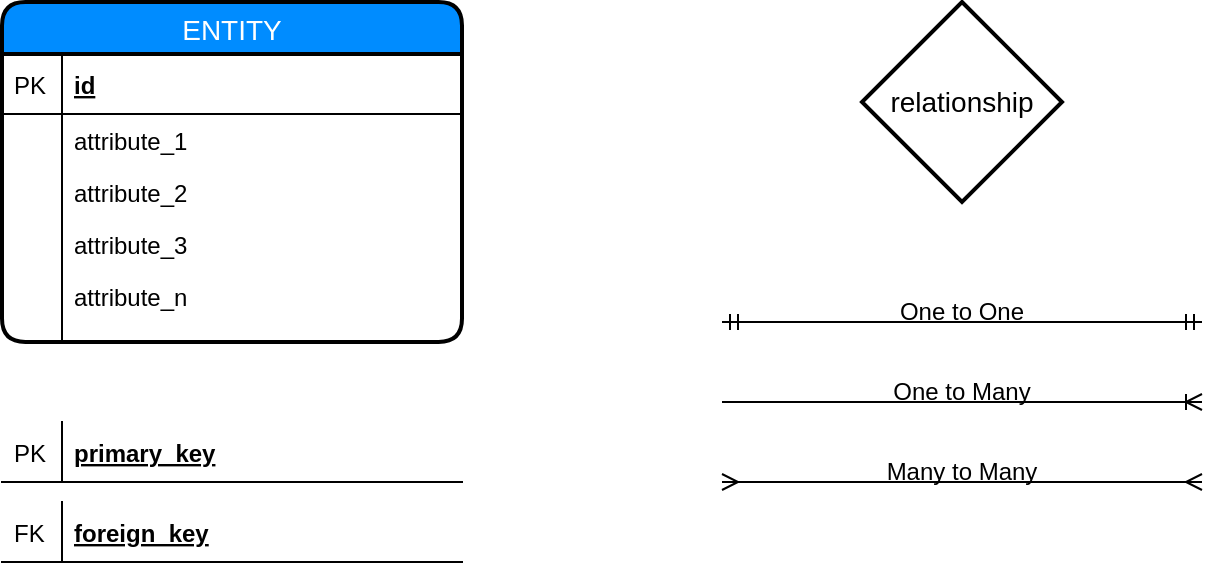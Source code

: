 <mxfile version="16.4.8" type="google" pages="2"><diagram id="fiSXV-B6ihnKqb4kglZ1" name="Legend"><mxGraphModel dx="981" dy="554" grid="1" gridSize="10" guides="1" tooltips="1" connect="1" arrows="1" fold="1" page="1" pageScale="1" pageWidth="2000" pageHeight="2000" math="0" shadow="0"><root><mxCell id="-yZnMiQ66UgBgqgXmyjv-0"/><mxCell id="-yZnMiQ66UgBgqgXmyjv-1" parent="-yZnMiQ66UgBgqgXmyjv-0"/><mxCell id="-yZnMiQ66UgBgqgXmyjv-2" value="ENTITY" style="swimlane;fontStyle=0;childLayout=stackLayout;horizontal=1;startSize=26;fillColor=#008CFF;horizontalStack=0;resizeParent=1;resizeParentMax=0;resizeLast=0;collapsible=1;marginBottom=0;swimlaneFillColor=#ffffff;align=center;fontSize=14;strokeColor=#000000;gradientColor=none;strokeWidth=2;rounded=1;fontColor=#FFFFFF;" vertex="1" parent="-yZnMiQ66UgBgqgXmyjv-1"><mxGeometry x="80" y="80" width="230" height="170" as="geometry"/></mxCell><mxCell id="-yZnMiQ66UgBgqgXmyjv-3" value="id" style="shape=partialRectangle;top=0;left=0;right=0;bottom=1;align=left;verticalAlign=middle;fillColor=none;spacingLeft=34;spacingRight=4;overflow=hidden;rotatable=0;points=[[0,0.5],[1,0.5]];portConstraint=eastwest;dropTarget=0;fontStyle=5;fontSize=12;" vertex="1" parent="-yZnMiQ66UgBgqgXmyjv-2"><mxGeometry y="26" width="230" height="30" as="geometry"/></mxCell><mxCell id="-yZnMiQ66UgBgqgXmyjv-4" value="PK" style="shape=partialRectangle;top=0;left=0;bottom=0;fillColor=none;align=left;verticalAlign=middle;spacingLeft=4;spacingRight=4;overflow=hidden;rotatable=0;points=[];portConstraint=eastwest;part=1;fontSize=12;" vertex="1" connectable="0" parent="-yZnMiQ66UgBgqgXmyjv-3"><mxGeometry width="30" height="30" as="geometry"/></mxCell><mxCell id="-yZnMiQ66UgBgqgXmyjv-5" value="attribute_1" style="shape=partialRectangle;top=0;left=0;right=0;bottom=0;align=left;verticalAlign=top;fillColor=none;spacingLeft=34;spacingRight=4;overflow=hidden;rotatable=0;points=[[0,0.5],[1,0.5]];portConstraint=eastwest;dropTarget=0;fontSize=12;" vertex="1" parent="-yZnMiQ66UgBgqgXmyjv-2"><mxGeometry y="56" width="230" height="26" as="geometry"/></mxCell><mxCell id="-yZnMiQ66UgBgqgXmyjv-6" value="" style="shape=partialRectangle;top=0;left=0;bottom=0;fillColor=none;align=left;verticalAlign=top;spacingLeft=4;spacingRight=4;overflow=hidden;rotatable=0;points=[];portConstraint=eastwest;part=1;fontSize=12;" vertex="1" connectable="0" parent="-yZnMiQ66UgBgqgXmyjv-5"><mxGeometry width="30" height="26" as="geometry"/></mxCell><mxCell id="-yZnMiQ66UgBgqgXmyjv-7" value="attribute_2" style="shape=partialRectangle;top=0;left=0;right=0;bottom=0;align=left;verticalAlign=top;fillColor=none;spacingLeft=34;spacingRight=4;overflow=hidden;rotatable=0;points=[[0,0.5],[1,0.5]];portConstraint=eastwest;dropTarget=0;fontSize=12;" vertex="1" parent="-yZnMiQ66UgBgqgXmyjv-2"><mxGeometry y="82" width="230" height="26" as="geometry"/></mxCell><mxCell id="-yZnMiQ66UgBgqgXmyjv-8" value="" style="shape=partialRectangle;top=0;left=0;bottom=0;fillColor=none;align=left;verticalAlign=top;spacingLeft=4;spacingRight=4;overflow=hidden;rotatable=0;points=[];portConstraint=eastwest;part=1;fontSize=12;" vertex="1" connectable="0" parent="-yZnMiQ66UgBgqgXmyjv-7"><mxGeometry width="30" height="26" as="geometry"/></mxCell><mxCell id="-yZnMiQ66UgBgqgXmyjv-9" value="attribute_3" style="shape=partialRectangle;top=0;left=0;right=0;bottom=0;align=left;verticalAlign=top;fillColor=none;spacingLeft=34;spacingRight=4;overflow=hidden;rotatable=0;points=[[0,0.5],[1,0.5]];portConstraint=eastwest;dropTarget=0;fontSize=12;" vertex="1" parent="-yZnMiQ66UgBgqgXmyjv-2"><mxGeometry y="108" width="230" height="26" as="geometry"/></mxCell><mxCell id="-yZnMiQ66UgBgqgXmyjv-10" value="" style="shape=partialRectangle;top=0;left=0;bottom=0;fillColor=none;align=left;verticalAlign=top;spacingLeft=4;spacingRight=4;overflow=hidden;rotatable=0;points=[];portConstraint=eastwest;part=1;fontSize=12;" vertex="1" connectable="0" parent="-yZnMiQ66UgBgqgXmyjv-9"><mxGeometry width="30" height="26" as="geometry"/></mxCell><mxCell id="-yZnMiQ66UgBgqgXmyjv-21" value="attribute_n" style="shape=partialRectangle;top=0;left=0;right=0;bottom=0;align=left;verticalAlign=top;fillColor=none;spacingLeft=34;spacingRight=4;overflow=hidden;rotatable=0;points=[[0,0.5],[1,0.5]];portConstraint=eastwest;dropTarget=0;fontSize=12;" vertex="1" parent="-yZnMiQ66UgBgqgXmyjv-2"><mxGeometry y="134" width="230" height="26" as="geometry"/></mxCell><mxCell id="-yZnMiQ66UgBgqgXmyjv-22" value="" style="shape=partialRectangle;top=0;left=0;bottom=0;fillColor=none;align=left;verticalAlign=top;spacingLeft=4;spacingRight=4;overflow=hidden;rotatable=0;points=[];portConstraint=eastwest;part=1;fontSize=12;" vertex="1" connectable="0" parent="-yZnMiQ66UgBgqgXmyjv-21"><mxGeometry width="30" height="26" as="geometry"/></mxCell><mxCell id="-yZnMiQ66UgBgqgXmyjv-13" value="" style="shape=partialRectangle;top=0;left=0;right=0;bottom=0;align=left;verticalAlign=top;fillColor=none;spacingLeft=34;spacingRight=4;overflow=hidden;rotatable=0;points=[[0,0.5],[1,0.5]];portConstraint=eastwest;dropTarget=0;fontSize=12;" vertex="1" parent="-yZnMiQ66UgBgqgXmyjv-2"><mxGeometry y="160" width="230" height="10" as="geometry"/></mxCell><mxCell id="-yZnMiQ66UgBgqgXmyjv-14" value="" style="shape=partialRectangle;top=0;left=0;bottom=0;fillColor=none;align=left;verticalAlign=top;spacingLeft=4;spacingRight=4;overflow=hidden;rotatable=0;points=[];portConstraint=eastwest;part=1;fontSize=12;" vertex="1" connectable="0" parent="-yZnMiQ66UgBgqgXmyjv-13"><mxGeometry width="30" height="10" as="geometry"/></mxCell><mxCell id="-yZnMiQ66UgBgqgXmyjv-15" value="primary_key" style="shape=partialRectangle;top=0;left=0;right=0;bottom=1;align=left;verticalAlign=middle;fillColor=none;spacingLeft=34;spacingRight=4;overflow=hidden;rotatable=0;points=[[0,0.5],[1,0.5]];portConstraint=eastwest;dropTarget=0;fontStyle=5;fontSize=12;" vertex="1" parent="-yZnMiQ66UgBgqgXmyjv-1"><mxGeometry x="80" y="290" width="230" height="30" as="geometry"/></mxCell><mxCell id="-yZnMiQ66UgBgqgXmyjv-16" value="PK" style="shape=partialRectangle;top=0;left=0;bottom=0;fillColor=none;align=left;verticalAlign=middle;spacingLeft=4;spacingRight=4;overflow=hidden;rotatable=0;points=[];portConstraint=eastwest;part=1;fontSize=12;" vertex="1" connectable="0" parent="-yZnMiQ66UgBgqgXmyjv-15"><mxGeometry width="30" height="30" as="geometry"/></mxCell><mxCell id="-yZnMiQ66UgBgqgXmyjv-17" value="foreign_key" style="shape=partialRectangle;top=0;left=0;right=0;bottom=1;align=left;verticalAlign=middle;fillColor=none;spacingLeft=34;spacingRight=4;overflow=hidden;rotatable=0;points=[[0,0.5],[1,0.5]];portConstraint=eastwest;dropTarget=0;fontStyle=5;fontSize=12;" vertex="1" parent="-yZnMiQ66UgBgqgXmyjv-1"><mxGeometry x="80" y="330" width="230" height="30" as="geometry"/></mxCell><mxCell id="-yZnMiQ66UgBgqgXmyjv-18" value="FK" style="shape=partialRectangle;top=0;left=0;bottom=0;fillColor=none;align=left;verticalAlign=middle;spacingLeft=4;spacingRight=4;overflow=hidden;rotatable=0;points=[];portConstraint=eastwest;part=1;fontSize=12;" vertex="1" connectable="0" parent="-yZnMiQ66UgBgqgXmyjv-17"><mxGeometry width="30" height="30" as="geometry"/></mxCell><mxCell id="Ix-VKMslcOF0UapxvTBD-0" value="relationship" style="shape=rhombus;strokeWidth=2;fontSize=17;perimeter=rhombusPerimeter;whiteSpace=wrap;html=1;align=center;fontSize=14;" vertex="1" parent="-yZnMiQ66UgBgqgXmyjv-1"><mxGeometry x="510" y="80" width="100" height="100" as="geometry"/></mxCell><mxCell id="Ix-VKMslcOF0UapxvTBD-14" value="" style="fontSize=12;html=1;endArrow=ERoneToMany;rounded=0;" edge="1" parent="-yZnMiQ66UgBgqgXmyjv-1"><mxGeometry width="100" height="100" relative="1" as="geometry"><mxPoint x="440" y="280" as="sourcePoint"/><mxPoint x="680" y="280" as="targetPoint"/></mxGeometry></mxCell><mxCell id="Ix-VKMslcOF0UapxvTBD-15" value="" style="fontSize=12;html=1;endArrow=ERmandOne;startArrow=ERmandOne;rounded=0;" edge="1" parent="-yZnMiQ66UgBgqgXmyjv-1"><mxGeometry width="100" height="100" relative="1" as="geometry"><mxPoint x="440" y="240" as="sourcePoint"/><mxPoint x="680" y="240" as="targetPoint"/></mxGeometry></mxCell><mxCell id="Ix-VKMslcOF0UapxvTBD-16" value="" style="fontSize=12;html=1;endArrow=ERmany;startArrow=ERmany;rounded=0;" edge="1" parent="-yZnMiQ66UgBgqgXmyjv-1"><mxGeometry width="100" height="100" relative="1" as="geometry"><mxPoint x="440" y="320" as="sourcePoint"/><mxPoint x="680" y="320" as="targetPoint"/></mxGeometry></mxCell><mxCell id="Ix-VKMslcOF0UapxvTBD-17" value="One to One" style="text;html=1;strokeColor=none;fillColor=none;align=center;verticalAlign=middle;whiteSpace=wrap;rounded=0;" vertex="1" parent="-yZnMiQ66UgBgqgXmyjv-1"><mxGeometry x="480" y="220" width="160" height="30" as="geometry"/></mxCell><mxCell id="Ix-VKMslcOF0UapxvTBD-18" value="One to Many" style="text;html=1;strokeColor=none;fillColor=none;align=center;verticalAlign=middle;whiteSpace=wrap;rounded=0;" vertex="1" parent="-yZnMiQ66UgBgqgXmyjv-1"><mxGeometry x="480" y="260" width="160" height="30" as="geometry"/></mxCell><mxCell id="Ix-VKMslcOF0UapxvTBD-19" value="Many to Many" style="text;html=1;strokeColor=none;fillColor=none;align=center;verticalAlign=middle;whiteSpace=wrap;rounded=0;" vertex="1" parent="-yZnMiQ66UgBgqgXmyjv-1"><mxGeometry x="480" y="300" width="160" height="30" as="geometry"/></mxCell></root></mxGraphModel></diagram><diagram id="9gzhZClDi36IP8b1Z6_F" name="Page-1"><mxGraphModel dx="1237" dy="699" grid="1" gridSize="10" guides="1" tooltips="1" connect="1" arrows="1" fold="1" page="1" pageScale="1" pageWidth="2000" pageHeight="2000" math="0" shadow="0"><root><mxCell id="0"/><mxCell id="1" parent="0"/><mxCell id="bCEdzqPwjldfYkrddBm2-1" value="USERS" style="swimlane;fontStyle=0;childLayout=stackLayout;horizontal=1;startSize=26;fillColor=#008CFF;horizontalStack=0;resizeParent=1;resizeParentMax=0;resizeLast=0;collapsible=1;marginBottom=0;swimlaneFillColor=#ffffff;align=center;fontSize=14;strokeColor=#000000;gradientColor=none;strokeWidth=2;rounded=1;fontColor=#FFFFFF;" vertex="1" parent="1"><mxGeometry x="640" y="400" width="230" height="274" as="geometry"/></mxCell><mxCell id="bCEdzqPwjldfYkrddBm2-2" value="id" style="shape=partialRectangle;top=0;left=0;right=0;bottom=1;align=left;verticalAlign=middle;fillColor=none;spacingLeft=34;spacingRight=4;overflow=hidden;rotatable=0;points=[[0,0.5],[1,0.5]];portConstraint=eastwest;dropTarget=0;fontStyle=5;fontSize=12;" vertex="1" parent="bCEdzqPwjldfYkrddBm2-1"><mxGeometry y="26" width="230" height="30" as="geometry"/></mxCell><mxCell id="bCEdzqPwjldfYkrddBm2-3" value="PK" style="shape=partialRectangle;top=0;left=0;bottom=0;fillColor=none;align=left;verticalAlign=middle;spacingLeft=4;spacingRight=4;overflow=hidden;rotatable=0;points=[];portConstraint=eastwest;part=1;fontSize=12;" vertex="1" connectable="0" parent="bCEdzqPwjldfYkrddBm2-2"><mxGeometry width="30" height="30" as="geometry"/></mxCell><mxCell id="bCEdzqPwjldfYkrddBm2-4" value="created_at" style="shape=partialRectangle;top=0;left=0;right=0;bottom=0;align=left;verticalAlign=top;fillColor=none;spacingLeft=34;spacingRight=4;overflow=hidden;rotatable=0;points=[[0,0.5],[1,0.5]];portConstraint=eastwest;dropTarget=0;fontSize=12;" vertex="1" parent="bCEdzqPwjldfYkrddBm2-1"><mxGeometry y="56" width="230" height="26" as="geometry"/></mxCell><mxCell id="bCEdzqPwjldfYkrddBm2-5" value="" style="shape=partialRectangle;top=0;left=0;bottom=0;fillColor=none;align=left;verticalAlign=top;spacingLeft=4;spacingRight=4;overflow=hidden;rotatable=0;points=[];portConstraint=eastwest;part=1;fontSize=12;" vertex="1" connectable="0" parent="bCEdzqPwjldfYkrddBm2-4"><mxGeometry width="30" height="26" as="geometry"/></mxCell><mxCell id="bCEdzqPwjldfYkrddBm2-6" value="updated_at" style="shape=partialRectangle;top=0;left=0;right=0;bottom=0;align=left;verticalAlign=top;fillColor=none;spacingLeft=34;spacingRight=4;overflow=hidden;rotatable=0;points=[[0,0.5],[1,0.5]];portConstraint=eastwest;dropTarget=0;fontSize=12;" vertex="1" parent="bCEdzqPwjldfYkrddBm2-1"><mxGeometry y="82" width="230" height="26" as="geometry"/></mxCell><mxCell id="bCEdzqPwjldfYkrddBm2-7" value="" style="shape=partialRectangle;top=0;left=0;bottom=0;fillColor=none;align=left;verticalAlign=top;spacingLeft=4;spacingRight=4;overflow=hidden;rotatable=0;points=[];portConstraint=eastwest;part=1;fontSize=12;" vertex="1" connectable="0" parent="bCEdzqPwjldfYkrddBm2-6"><mxGeometry width="30" height="26" as="geometry"/></mxCell><mxCell id="bCEdzqPwjldfYkrddBm2-8" value="deleted_at" style="shape=partialRectangle;top=0;left=0;right=0;bottom=0;align=left;verticalAlign=top;fillColor=none;spacingLeft=34;spacingRight=4;overflow=hidden;rotatable=0;points=[[0,0.5],[1,0.5]];portConstraint=eastwest;dropTarget=0;fontSize=12;" vertex="1" parent="bCEdzqPwjldfYkrddBm2-1"><mxGeometry y="108" width="230" height="26" as="geometry"/></mxCell><mxCell id="bCEdzqPwjldfYkrddBm2-9" value="" style="shape=partialRectangle;top=0;left=0;bottom=0;fillColor=none;align=left;verticalAlign=top;spacingLeft=4;spacingRight=4;overflow=hidden;rotatable=0;points=[];portConstraint=eastwest;part=1;fontSize=12;" vertex="1" connectable="0" parent="bCEdzqPwjldfYkrddBm2-8"><mxGeometry width="30" height="26" as="geometry"/></mxCell><mxCell id="bCEdzqPwjldfYkrddBm2-10" value="name" style="shape=partialRectangle;top=0;left=0;right=0;bottom=0;align=left;verticalAlign=top;fillColor=none;spacingLeft=34;spacingRight=4;overflow=hidden;rotatable=0;points=[[0,0.5],[1,0.5]];portConstraint=eastwest;dropTarget=0;fontSize=12;" vertex="1" parent="bCEdzqPwjldfYkrddBm2-1"><mxGeometry y="134" width="230" height="26" as="geometry"/></mxCell><mxCell id="bCEdzqPwjldfYkrddBm2-11" value="" style="shape=partialRectangle;top=0;left=0;bottom=0;fillColor=none;align=left;verticalAlign=top;spacingLeft=4;spacingRight=4;overflow=hidden;rotatable=0;points=[];portConstraint=eastwest;part=1;fontSize=12;" vertex="1" connectable="0" parent="bCEdzqPwjldfYkrddBm2-10"><mxGeometry width="30" height="26" as="geometry"/></mxCell><mxCell id="bCEdzqPwjldfYkrddBm2-44" value="email" style="shape=partialRectangle;top=0;left=0;right=0;bottom=0;align=left;verticalAlign=top;fillColor=none;spacingLeft=34;spacingRight=4;overflow=hidden;rotatable=0;points=[[0,0.5],[1,0.5]];portConstraint=eastwest;dropTarget=0;fontSize=12;" vertex="1" parent="bCEdzqPwjldfYkrddBm2-1"><mxGeometry y="160" width="230" height="26" as="geometry"/></mxCell><mxCell id="bCEdzqPwjldfYkrddBm2-45" value="" style="shape=partialRectangle;top=0;left=0;bottom=0;fillColor=none;align=left;verticalAlign=top;spacingLeft=4;spacingRight=4;overflow=hidden;rotatable=0;points=[];portConstraint=eastwest;part=1;fontSize=12;" vertex="1" connectable="0" parent="bCEdzqPwjldfYkrddBm2-44"><mxGeometry width="30" height="26" as="geometry"/></mxCell><mxCell id="21hUIbvw-8IMQ5kuJNV5-1" value="email_verified_at" style="shape=partialRectangle;top=0;left=0;right=0;bottom=0;align=left;verticalAlign=top;fillColor=none;spacingLeft=34;spacingRight=4;overflow=hidden;rotatable=0;points=[[0,0.5],[1,0.5]];portConstraint=eastwest;dropTarget=0;fontSize=12;" vertex="1" parent="bCEdzqPwjldfYkrddBm2-1"><mxGeometry y="186" width="230" height="26" as="geometry"/></mxCell><mxCell id="21hUIbvw-8IMQ5kuJNV5-2" value="" style="shape=partialRectangle;top=0;left=0;bottom=0;fillColor=none;align=left;verticalAlign=top;spacingLeft=4;spacingRight=4;overflow=hidden;rotatable=0;points=[];portConstraint=eastwest;part=1;fontSize=12;" vertex="1" connectable="0" parent="21hUIbvw-8IMQ5kuJNV5-1"><mxGeometry width="30" height="26" as="geometry"/></mxCell><mxCell id="bCEdzqPwjldfYkrddBm2-46" value="password" style="shape=partialRectangle;top=0;left=0;right=0;bottom=0;align=left;verticalAlign=top;fillColor=none;spacingLeft=34;spacingRight=4;overflow=hidden;rotatable=0;points=[[0,0.5],[1,0.5]];portConstraint=eastwest;dropTarget=0;fontSize=12;" vertex="1" parent="bCEdzqPwjldfYkrddBm2-1"><mxGeometry y="212" width="230" height="26" as="geometry"/></mxCell><mxCell id="bCEdzqPwjldfYkrddBm2-47" value="" style="shape=partialRectangle;top=0;left=0;bottom=0;fillColor=none;align=left;verticalAlign=top;spacingLeft=4;spacingRight=4;overflow=hidden;rotatable=0;points=[];portConstraint=eastwest;part=1;fontSize=12;" vertex="1" connectable="0" parent="bCEdzqPwjldfYkrddBm2-46"><mxGeometry width="30" height="26" as="geometry"/></mxCell><mxCell id="21hUIbvw-8IMQ5kuJNV5-3" value="remember_token" style="shape=partialRectangle;top=0;left=0;right=0;bottom=0;align=left;verticalAlign=top;fillColor=none;spacingLeft=34;spacingRight=4;overflow=hidden;rotatable=0;points=[[0,0.5],[1,0.5]];portConstraint=eastwest;dropTarget=0;fontSize=12;" vertex="1" parent="bCEdzqPwjldfYkrddBm2-1"><mxGeometry y="238" width="230" height="26" as="geometry"/></mxCell><mxCell id="21hUIbvw-8IMQ5kuJNV5-4" value="" style="shape=partialRectangle;top=0;left=0;bottom=0;fillColor=none;align=left;verticalAlign=top;spacingLeft=4;spacingRight=4;overflow=hidden;rotatable=0;points=[];portConstraint=eastwest;part=1;fontSize=12;" vertex="1" connectable="0" parent="21hUIbvw-8IMQ5kuJNV5-3"><mxGeometry width="30" height="26" as="geometry"/></mxCell><mxCell id="bCEdzqPwjldfYkrddBm2-12" value="" style="shape=partialRectangle;top=0;left=0;right=0;bottom=0;align=left;verticalAlign=top;fillColor=none;spacingLeft=34;spacingRight=4;overflow=hidden;rotatable=0;points=[[0,0.5],[1,0.5]];portConstraint=eastwest;dropTarget=0;fontSize=12;" vertex="1" parent="bCEdzqPwjldfYkrddBm2-1"><mxGeometry y="264" width="230" height="10" as="geometry"/></mxCell><mxCell id="bCEdzqPwjldfYkrddBm2-13" value="" style="shape=partialRectangle;top=0;left=0;bottom=0;fillColor=none;align=left;verticalAlign=top;spacingLeft=4;spacingRight=4;overflow=hidden;rotatable=0;points=[];portConstraint=eastwest;part=1;fontSize=12;" vertex="1" connectable="0" parent="bCEdzqPwjldfYkrddBm2-12"><mxGeometry width="30" height="10" as="geometry"/></mxCell><mxCell id="bCEdzqPwjldfYkrddBm2-14" value="LINKS" style="swimlane;fontStyle=0;childLayout=stackLayout;horizontal=1;startSize=26;fillColor=#008CFF;horizontalStack=0;resizeParent=1;resizeParentMax=0;resizeLast=0;collapsible=1;marginBottom=0;swimlaneFillColor=#ffffff;align=center;fontSize=14;strokeColor=#000000;gradientColor=none;strokeWidth=2;rounded=1;fontColor=#FFFFFF;" vertex="1" parent="1"><mxGeometry x="1130" y="400" width="230" height="248" as="geometry"/></mxCell><mxCell id="bCEdzqPwjldfYkrddBm2-15" value="id" style="shape=partialRectangle;top=0;left=0;right=0;bottom=1;align=left;verticalAlign=middle;fillColor=none;spacingLeft=34;spacingRight=4;overflow=hidden;rotatable=0;points=[[0,0.5],[1,0.5]];portConstraint=eastwest;dropTarget=0;fontStyle=5;fontSize=12;" vertex="1" parent="bCEdzqPwjldfYkrddBm2-14"><mxGeometry y="26" width="230" height="30" as="geometry"/></mxCell><mxCell id="bCEdzqPwjldfYkrddBm2-16" value="PK" style="shape=partialRectangle;top=0;left=0;bottom=0;fillColor=none;align=left;verticalAlign=middle;spacingLeft=4;spacingRight=4;overflow=hidden;rotatable=0;points=[];portConstraint=eastwest;part=1;fontSize=12;" vertex="1" connectable="0" parent="bCEdzqPwjldfYkrddBm2-15"><mxGeometry width="30" height="30" as="geometry"/></mxCell><mxCell id="bCEdzqPwjldfYkrddBm2-17" value="created_at" style="shape=partialRectangle;top=0;left=0;right=0;bottom=0;align=left;verticalAlign=top;fillColor=none;spacingLeft=34;spacingRight=4;overflow=hidden;rotatable=0;points=[[0,0.5],[1,0.5]];portConstraint=eastwest;dropTarget=0;fontSize=12;" vertex="1" parent="bCEdzqPwjldfYkrddBm2-14"><mxGeometry y="56" width="230" height="26" as="geometry"/></mxCell><mxCell id="bCEdzqPwjldfYkrddBm2-18" value="" style="shape=partialRectangle;top=0;left=0;bottom=0;fillColor=none;align=left;verticalAlign=top;spacingLeft=4;spacingRight=4;overflow=hidden;rotatable=0;points=[];portConstraint=eastwest;part=1;fontSize=12;" vertex="1" connectable="0" parent="bCEdzqPwjldfYkrddBm2-17"><mxGeometry width="30" height="26" as="geometry"/></mxCell><mxCell id="bCEdzqPwjldfYkrddBm2-19" value="updated_at" style="shape=partialRectangle;top=0;left=0;right=0;bottom=0;align=left;verticalAlign=top;fillColor=none;spacingLeft=34;spacingRight=4;overflow=hidden;rotatable=0;points=[[0,0.5],[1,0.5]];portConstraint=eastwest;dropTarget=0;fontSize=12;" vertex="1" parent="bCEdzqPwjldfYkrddBm2-14"><mxGeometry y="82" width="230" height="26" as="geometry"/></mxCell><mxCell id="bCEdzqPwjldfYkrddBm2-20" value="" style="shape=partialRectangle;top=0;left=0;bottom=0;fillColor=none;align=left;verticalAlign=top;spacingLeft=4;spacingRight=4;overflow=hidden;rotatable=0;points=[];portConstraint=eastwest;part=1;fontSize=12;" vertex="1" connectable="0" parent="bCEdzqPwjldfYkrddBm2-19"><mxGeometry width="30" height="26" as="geometry"/></mxCell><mxCell id="bCEdzqPwjldfYkrddBm2-21" value="deleted_at" style="shape=partialRectangle;top=0;left=0;right=0;bottom=0;align=left;verticalAlign=top;fillColor=none;spacingLeft=34;spacingRight=4;overflow=hidden;rotatable=0;points=[[0,0.5],[1,0.5]];portConstraint=eastwest;dropTarget=0;fontSize=12;" vertex="1" parent="bCEdzqPwjldfYkrddBm2-14"><mxGeometry y="108" width="230" height="26" as="geometry"/></mxCell><mxCell id="bCEdzqPwjldfYkrddBm2-22" value="" style="shape=partialRectangle;top=0;left=0;bottom=0;fillColor=none;align=left;verticalAlign=top;spacingLeft=4;spacingRight=4;overflow=hidden;rotatable=0;points=[];portConstraint=eastwest;part=1;fontSize=12;" vertex="1" connectable="0" parent="bCEdzqPwjldfYkrddBm2-21"><mxGeometry width="30" height="26" as="geometry"/></mxCell><mxCell id="bCEdzqPwjldfYkrddBm2-40" value="url" style="shape=partialRectangle;top=0;left=0;right=0;bottom=0;align=left;verticalAlign=top;fillColor=none;spacingLeft=34;spacingRight=4;overflow=hidden;rotatable=0;points=[[0,0.5],[1,0.5]];portConstraint=eastwest;dropTarget=0;fontSize=12;" vertex="1" parent="bCEdzqPwjldfYkrddBm2-14"><mxGeometry y="134" width="230" height="26" as="geometry"/></mxCell><mxCell id="bCEdzqPwjldfYkrddBm2-41" value="" style="shape=partialRectangle;top=0;left=0;bottom=0;fillColor=none;align=left;verticalAlign=top;spacingLeft=4;spacingRight=4;overflow=hidden;rotatable=0;points=[];portConstraint=eastwest;part=1;fontSize=12;" vertex="1" connectable="0" parent="bCEdzqPwjldfYkrddBm2-40"><mxGeometry width="30" height="26" as="geometry"/></mxCell><mxCell id="bCEdzqPwjldfYkrddBm2-42" value="slug" style="shape=partialRectangle;top=0;left=0;right=0;bottom=0;align=left;verticalAlign=top;fillColor=none;spacingLeft=34;spacingRight=4;overflow=hidden;rotatable=0;points=[[0,0.5],[1,0.5]];portConstraint=eastwest;dropTarget=0;fontSize=12;" vertex="1" parent="bCEdzqPwjldfYkrddBm2-14"><mxGeometry y="160" width="230" height="26" as="geometry"/></mxCell><mxCell id="bCEdzqPwjldfYkrddBm2-43" value="" style="shape=partialRectangle;top=0;left=0;bottom=0;fillColor=none;align=left;verticalAlign=top;spacingLeft=4;spacingRight=4;overflow=hidden;rotatable=0;points=[];portConstraint=eastwest;part=1;fontSize=12;" vertex="1" connectable="0" parent="bCEdzqPwjldfYkrddBm2-42"><mxGeometry width="30" height="26" as="geometry"/></mxCell><mxCell id="bCEdzqPwjldfYkrddBm2-50" value="accesses" style="shape=partialRectangle;top=0;left=0;right=0;bottom=0;align=left;verticalAlign=top;fillColor=none;spacingLeft=34;spacingRight=4;overflow=hidden;rotatable=0;points=[[0,0.5],[1,0.5]];portConstraint=eastwest;dropTarget=0;fontSize=12;" vertex="1" parent="bCEdzqPwjldfYkrddBm2-14"><mxGeometry y="186" width="230" height="26" as="geometry"/></mxCell><mxCell id="bCEdzqPwjldfYkrddBm2-51" value="" style="shape=partialRectangle;top=0;left=0;bottom=0;fillColor=none;align=left;verticalAlign=top;spacingLeft=4;spacingRight=4;overflow=hidden;rotatable=0;points=[];portConstraint=eastwest;part=1;fontSize=12;" vertex="1" connectable="0" parent="bCEdzqPwjldfYkrddBm2-50"><mxGeometry width="30" height="26" as="geometry"/></mxCell><mxCell id="bCEdzqPwjldfYkrddBm2-23" value="id_user" style="shape=partialRectangle;top=0;left=0;right=0;bottom=0;align=left;verticalAlign=top;fillColor=none;spacingLeft=34;spacingRight=4;overflow=hidden;rotatable=0;points=[[0,0.5],[1,0.5]];portConstraint=eastwest;dropTarget=0;fontSize=12;" vertex="1" parent="bCEdzqPwjldfYkrddBm2-14"><mxGeometry y="212" width="230" height="26" as="geometry"/></mxCell><mxCell id="bCEdzqPwjldfYkrddBm2-24" value="FK" style="shape=partialRectangle;top=0;left=0;bottom=0;fillColor=none;align=left;verticalAlign=top;spacingLeft=4;spacingRight=4;overflow=hidden;rotatable=0;points=[];portConstraint=eastwest;part=1;fontSize=12;" vertex="1" connectable="0" parent="bCEdzqPwjldfYkrddBm2-23"><mxGeometry width="30" height="26" as="geometry"/></mxCell><mxCell id="bCEdzqPwjldfYkrddBm2-25" value="" style="shape=partialRectangle;top=0;left=0;right=0;bottom=0;align=left;verticalAlign=top;fillColor=none;spacingLeft=34;spacingRight=4;overflow=hidden;rotatable=0;points=[[0,0.5],[1,0.5]];portConstraint=eastwest;dropTarget=0;fontSize=12;" vertex="1" parent="bCEdzqPwjldfYkrddBm2-14"><mxGeometry y="238" width="230" height="10" as="geometry"/></mxCell><mxCell id="bCEdzqPwjldfYkrddBm2-26" value="" style="shape=partialRectangle;top=0;left=0;bottom=0;fillColor=none;align=left;verticalAlign=top;spacingLeft=4;spacingRight=4;overflow=hidden;rotatable=0;points=[];portConstraint=eastwest;part=1;fontSize=12;" vertex="1" connectable="0" parent="bCEdzqPwjldfYkrddBm2-25"><mxGeometry width="30" height="10" as="geometry"/></mxCell><mxCell id="bCEdzqPwjldfYkrddBm2-27" value="ACCESSORS" style="swimlane;fontStyle=0;childLayout=stackLayout;horizontal=1;startSize=26;fillColor=#008CFF;horizontalStack=0;resizeParent=1;resizeParentMax=0;resizeLast=0;collapsible=1;marginBottom=0;swimlaneFillColor=#ffffff;align=center;fontSize=14;strokeColor=#000000;gradientColor=none;strokeWidth=2;rounded=1;fontColor=#FFFFFF;" vertex="1" parent="1"><mxGeometry x="1570" y="400" width="230" height="196" as="geometry"/></mxCell><mxCell id="bCEdzqPwjldfYkrddBm2-28" value="id" style="shape=partialRectangle;top=0;left=0;right=0;bottom=1;align=left;verticalAlign=middle;fillColor=none;spacingLeft=34;spacingRight=4;overflow=hidden;rotatable=0;points=[[0,0.5],[1,0.5]];portConstraint=eastwest;dropTarget=0;fontStyle=5;fontSize=12;" vertex="1" parent="bCEdzqPwjldfYkrddBm2-27"><mxGeometry y="26" width="230" height="30" as="geometry"/></mxCell><mxCell id="bCEdzqPwjldfYkrddBm2-29" value="PK" style="shape=partialRectangle;top=0;left=0;bottom=0;fillColor=none;align=left;verticalAlign=middle;spacingLeft=4;spacingRight=4;overflow=hidden;rotatable=0;points=[];portConstraint=eastwest;part=1;fontSize=12;" vertex="1" connectable="0" parent="bCEdzqPwjldfYkrddBm2-28"><mxGeometry width="30" height="30" as="geometry"/></mxCell><mxCell id="bCEdzqPwjldfYkrddBm2-30" value="created_at" style="shape=partialRectangle;top=0;left=0;right=0;bottom=0;align=left;verticalAlign=top;fillColor=none;spacingLeft=34;spacingRight=4;overflow=hidden;rotatable=0;points=[[0,0.5],[1,0.5]];portConstraint=eastwest;dropTarget=0;fontSize=12;" vertex="1" parent="bCEdzqPwjldfYkrddBm2-27"><mxGeometry y="56" width="230" height="26" as="geometry"/></mxCell><mxCell id="bCEdzqPwjldfYkrddBm2-31" value="" style="shape=partialRectangle;top=0;left=0;bottom=0;fillColor=none;align=left;verticalAlign=top;spacingLeft=4;spacingRight=4;overflow=hidden;rotatable=0;points=[];portConstraint=eastwest;part=1;fontSize=12;" vertex="1" connectable="0" parent="bCEdzqPwjldfYkrddBm2-30"><mxGeometry width="30" height="26" as="geometry"/></mxCell><mxCell id="bCEdzqPwjldfYkrddBm2-32" value="updated_at" style="shape=partialRectangle;top=0;left=0;right=0;bottom=0;align=left;verticalAlign=top;fillColor=none;spacingLeft=34;spacingRight=4;overflow=hidden;rotatable=0;points=[[0,0.5],[1,0.5]];portConstraint=eastwest;dropTarget=0;fontSize=12;" vertex="1" parent="bCEdzqPwjldfYkrddBm2-27"><mxGeometry y="82" width="230" height="26" as="geometry"/></mxCell><mxCell id="bCEdzqPwjldfYkrddBm2-33" value="" style="shape=partialRectangle;top=0;left=0;bottom=0;fillColor=none;align=left;verticalAlign=top;spacingLeft=4;spacingRight=4;overflow=hidden;rotatable=0;points=[];portConstraint=eastwest;part=1;fontSize=12;" vertex="1" connectable="0" parent="bCEdzqPwjldfYkrddBm2-32"><mxGeometry width="30" height="26" as="geometry"/></mxCell><mxCell id="bCEdzqPwjldfYkrddBm2-36" value="ip" style="shape=partialRectangle;top=0;left=0;right=0;bottom=0;align=left;verticalAlign=top;fillColor=none;spacingLeft=34;spacingRight=4;overflow=hidden;rotatable=0;points=[[0,0.5],[1,0.5]];portConstraint=eastwest;dropTarget=0;fontSize=12;" vertex="1" parent="bCEdzqPwjldfYkrddBm2-27"><mxGeometry y="108" width="230" height="26" as="geometry"/></mxCell><mxCell id="bCEdzqPwjldfYkrddBm2-37" value="" style="shape=partialRectangle;top=0;left=0;bottom=0;fillColor=none;align=left;verticalAlign=top;spacingLeft=4;spacingRight=4;overflow=hidden;rotatable=0;points=[];portConstraint=eastwest;part=1;fontSize=12;" vertex="1" connectable="0" parent="bCEdzqPwjldfYkrddBm2-36"><mxGeometry width="30" height="26" as="geometry"/></mxCell><mxCell id="bCEdzqPwjldfYkrddBm2-48" value="user_agent" style="shape=partialRectangle;top=0;left=0;right=0;bottom=0;align=left;verticalAlign=top;fillColor=none;spacingLeft=34;spacingRight=4;overflow=hidden;rotatable=0;points=[[0,0.5],[1,0.5]];portConstraint=eastwest;dropTarget=0;fontSize=12;" vertex="1" parent="bCEdzqPwjldfYkrddBm2-27"><mxGeometry y="134" width="230" height="26" as="geometry"/></mxCell><mxCell id="bCEdzqPwjldfYkrddBm2-49" value="" style="shape=partialRectangle;top=0;left=0;bottom=0;fillColor=none;align=left;verticalAlign=top;spacingLeft=4;spacingRight=4;overflow=hidden;rotatable=0;points=[];portConstraint=eastwest;part=1;fontSize=12;" vertex="1" connectable="0" parent="bCEdzqPwjldfYkrddBm2-48"><mxGeometry width="30" height="26" as="geometry"/></mxCell><mxCell id="bCEdzqPwjldfYkrddBm2-52" value="id_link" style="shape=partialRectangle;top=0;left=0;right=0;bottom=0;align=left;verticalAlign=top;fillColor=none;spacingLeft=34;spacingRight=4;overflow=hidden;rotatable=0;points=[[0,0.5],[1,0.5]];portConstraint=eastwest;dropTarget=0;fontSize=12;" vertex="1" parent="bCEdzqPwjldfYkrddBm2-27"><mxGeometry y="160" width="230" height="26" as="geometry"/></mxCell><mxCell id="bCEdzqPwjldfYkrddBm2-53" value="FK" style="shape=partialRectangle;top=0;left=0;bottom=0;fillColor=none;align=left;verticalAlign=top;spacingLeft=4;spacingRight=4;overflow=hidden;rotatable=0;points=[];portConstraint=eastwest;part=1;fontSize=12;" vertex="1" connectable="0" parent="bCEdzqPwjldfYkrddBm2-52"><mxGeometry width="30" height="26" as="geometry"/></mxCell><mxCell id="bCEdzqPwjldfYkrddBm2-38" value="" style="shape=partialRectangle;top=0;left=0;right=0;bottom=0;align=left;verticalAlign=top;fillColor=none;spacingLeft=34;spacingRight=4;overflow=hidden;rotatable=0;points=[[0,0.5],[1,0.5]];portConstraint=eastwest;dropTarget=0;fontSize=12;" vertex="1" parent="bCEdzqPwjldfYkrddBm2-27"><mxGeometry y="186" width="230" height="10" as="geometry"/></mxCell><mxCell id="bCEdzqPwjldfYkrddBm2-39" value="" style="shape=partialRectangle;top=0;left=0;bottom=0;fillColor=none;align=left;verticalAlign=top;spacingLeft=4;spacingRight=4;overflow=hidden;rotatable=0;points=[];portConstraint=eastwest;part=1;fontSize=12;" vertex="1" connectable="0" parent="bCEdzqPwjldfYkrddBm2-38"><mxGeometry width="30" height="10" as="geometry"/></mxCell><mxCell id="bCEdzqPwjldfYkrddBm2-54" value="has" style="shape=rhombus;strokeWidth=2;fontSize=17;perimeter=rhombusPerimeter;whiteSpace=wrap;html=1;align=center;fontSize=14;" vertex="1" parent="1"><mxGeometry x="970" y="411" width="60" height="60" as="geometry"/></mxCell><mxCell id="bCEdzqPwjldfYkrddBm2-57" value="" style="fontSize=12;html=1;endArrow=ERoneToMany;rounded=0;entryX=0;entryY=0.5;entryDx=0;entryDy=0;exitX=1;exitY=0.5;exitDx=0;exitDy=0;" edge="1" parent="1" source="bCEdzqPwjldfYkrddBm2-54" target="bCEdzqPwjldfYkrddBm2-15"><mxGeometry width="100" height="100" relative="1" as="geometry"><mxPoint x="1050" y="500" as="sourcePoint"/><mxPoint x="1150" y="400" as="targetPoint"/></mxGeometry></mxCell><mxCell id="bCEdzqPwjldfYkrddBm2-58" value="" style="fontSize=12;html=1;endArrow=ERoneToMany;rounded=0;entryX=0;entryY=0.5;entryDx=0;entryDy=0;exitX=1;exitY=0.5;exitDx=0;exitDy=0;" edge="1" parent="1" source="bCEdzqPwjldfYkrddBm2-2" target="bCEdzqPwjldfYkrddBm2-54"><mxGeometry width="100" height="100" relative="1" as="geometry"><mxPoint x="950" y="520.0" as="sourcePoint"/><mxPoint x="1050" y="520.0" as="targetPoint"/></mxGeometry></mxCell><mxCell id="bCEdzqPwjldfYkrddBm2-59" value="accessed" style="shape=rhombus;strokeWidth=2;fontSize=17;perimeter=rhombusPerimeter;whiteSpace=wrap;html=1;align=center;fontSize=14;" vertex="1" parent="1"><mxGeometry x="1430" y="400" width="80" height="81" as="geometry"/></mxCell><mxCell id="bCEdzqPwjldfYkrddBm2-60" value="" style="fontSize=12;html=1;endArrow=ERoneToMany;rounded=0;entryX=0;entryY=0.5;entryDx=0;entryDy=0;exitX=1;exitY=0.5;exitDx=0;exitDy=0;" edge="1" parent="1" source="bCEdzqPwjldfYkrddBm2-59" target="bCEdzqPwjldfYkrddBm2-28"><mxGeometry width="100" height="100" relative="1" as="geometry"><mxPoint x="1420" y="523.7" as="sourcePoint"/><mxPoint x="1520" y="523.7" as="targetPoint"/></mxGeometry></mxCell><mxCell id="bCEdzqPwjldfYkrddBm2-61" value="" style="fontSize=12;html=1;endArrow=ERoneToMany;rounded=0;entryX=0;entryY=0.5;entryDx=0;entryDy=0;exitX=1;exitY=0.5;exitDx=0;exitDy=0;" edge="1" parent="1" source="bCEdzqPwjldfYkrddBm2-15" target="bCEdzqPwjldfYkrddBm2-59"><mxGeometry width="100" height="100" relative="1" as="geometry"><mxPoint x="1390" y="523.7" as="sourcePoint"/><mxPoint x="1460" y="523.7" as="targetPoint"/></mxGeometry></mxCell></root></mxGraphModel></diagram></mxfile>